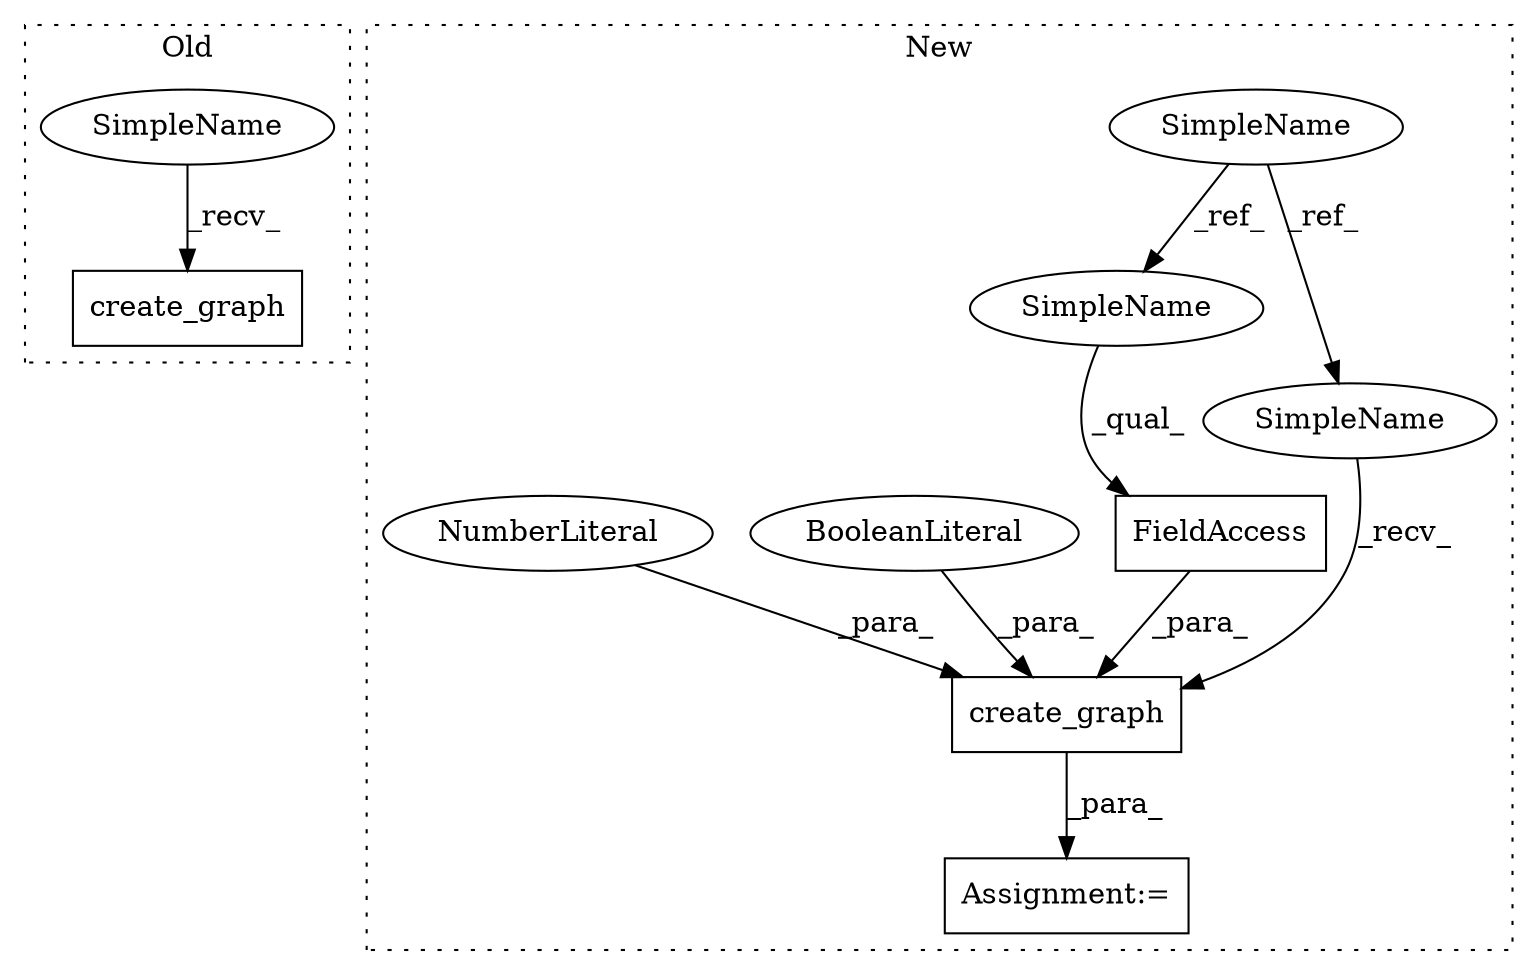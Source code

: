 digraph G {
subgraph cluster0 {
1 [label="create_graph" a="32" s="8693" l="14" shape="box"];
10 [label="SimpleName" a="42" s="8681" l="11" shape="ellipse"];
label = "Old";
style="dotted";
}
subgraph cluster1 {
2 [label="create_graph" a="32" s="8835,8870" l="13,1" shape="box"];
3 [label="FieldAccess" a="22" s="8848" l="15" shape="box"];
4 [label="Assignment:=" a="7" s="8822" l="1" shape="box"];
5 [label="SimpleName" a="42" s="8774" l="11" shape="ellipse"];
6 [label="BooleanLiteral" a="9" s="8866" l="4" shape="ellipse"];
7 [label="NumberLiteral" a="34" s="8864" l="1" shape="ellipse"];
8 [label="SimpleName" a="42" s="8848" l="11" shape="ellipse"];
9 [label="SimpleName" a="42" s="8823" l="11" shape="ellipse"];
label = "New";
style="dotted";
}
2 -> 4 [label="_para_"];
3 -> 2 [label="_para_"];
5 -> 9 [label="_ref_"];
5 -> 8 [label="_ref_"];
6 -> 2 [label="_para_"];
7 -> 2 [label="_para_"];
8 -> 3 [label="_qual_"];
9 -> 2 [label="_recv_"];
10 -> 1 [label="_recv_"];
}